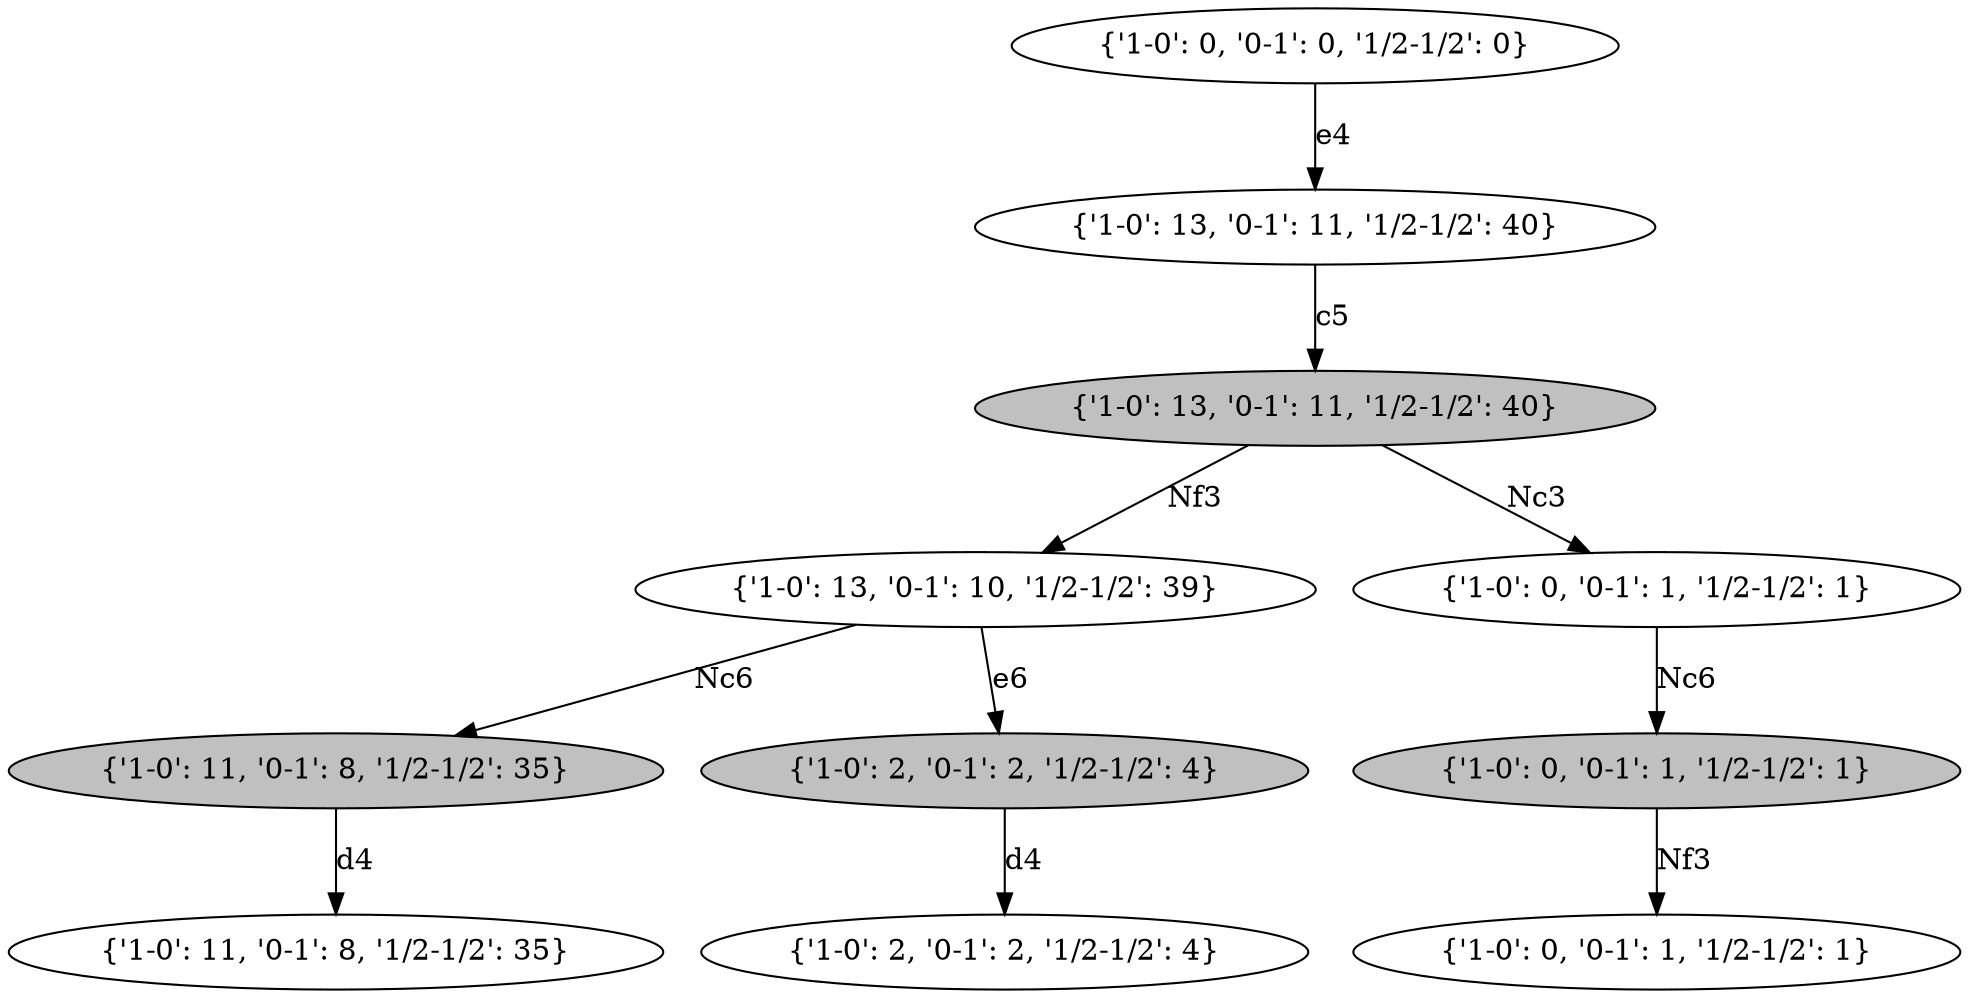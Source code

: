 digraph G {
1708698222848 [label="{'1-0': 0, '0-1': 0, '1/2-1/2': 0}" fillcolor="white", style="filled"] 
1708698222848 -> 1708698222992 [label="e4"]
1708698222992 [label="{'1-0': 13, '0-1': 11, '1/2-1/2': 40}" fillcolor="white", style="filled"] 
1708698222992 -> 1708698223040 [label="c5"]
1708698223040 [label="{'1-0': 13, '0-1': 11, '1/2-1/2': 40}" fillcolor="grey", style="filled"] 
1708698223040 -> 1708698223088 [label="Nf3"]
1708698223088 [label="{'1-0': 13, '0-1': 10, '1/2-1/2': 39}" fillcolor="white", style="filled"] 
1708698223088 -> 1708698223136 [label="Nc6"]
1708698223136 [label="{'1-0': 11, '0-1': 8, '1/2-1/2': 35}" fillcolor="grey", style="filled"] 
1708698223136 -> 1708698223184 [label="d4"]
1708698223184 [label="{'1-0': 11, '0-1': 8, '1/2-1/2': 35}" fillcolor="white", style="filled"] 
1708698223088 [label="{'1-0': 13, '0-1': 10, '1/2-1/2': 39}" fillcolor="white", style="filled"] 
1708698223088 -> 1708699305056 [label="e6"]
1708699305056 [label="{'1-0': 2, '0-1': 2, '1/2-1/2': 4}" fillcolor="grey", style="filled"] 
1708699305056 -> 1708699305104 [label="d4"]
1708699305104 [label="{'1-0': 2, '0-1': 2, '1/2-1/2': 4}" fillcolor="white", style="filled"] 
1708698223040 [label="{'1-0': 13, '0-1': 11, '1/2-1/2': 40}" fillcolor="grey", style="filled"] 
1708698223040 -> 1708700761056 [label="Nc3"]
1708700761056 [label="{'1-0': 0, '0-1': 1, '1/2-1/2': 1}" fillcolor="white", style="filled"] 
1708700761056 -> 1708700761104 [label="Nc6"]
1708700761104 [label="{'1-0': 0, '0-1': 1, '1/2-1/2': 1}" fillcolor="grey", style="filled"] 
1708700761104 -> 1708700761152 [label="Nf3"]
1708700761152 [label="{'1-0': 0, '0-1': 1, '1/2-1/2': 1}" fillcolor="white", style="filled"] 
}
